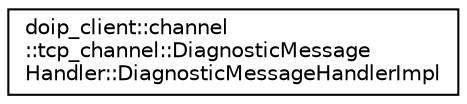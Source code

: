 digraph "Graphical Class Hierarchy"
{
 // LATEX_PDF_SIZE
  edge [fontname="Helvetica",fontsize="10",labelfontname="Helvetica",labelfontsize="10"];
  node [fontname="Helvetica",fontsize="10",shape=record];
  rankdir="LR";
  Node0 [label="doip_client::channel\l::tcp_channel::DiagnosticMessage\lHandler::DiagnosticMessageHandlerImpl",height=0.2,width=0.4,color="black", fillcolor="white", style="filled",URL="$classdoip__client_1_1channel_1_1tcp__channel_1_1DiagnosticMessageHandler_1_1DiagnosticMessageHandlerImpl.html",tooltip="Class implements routing activation handler."];
}
